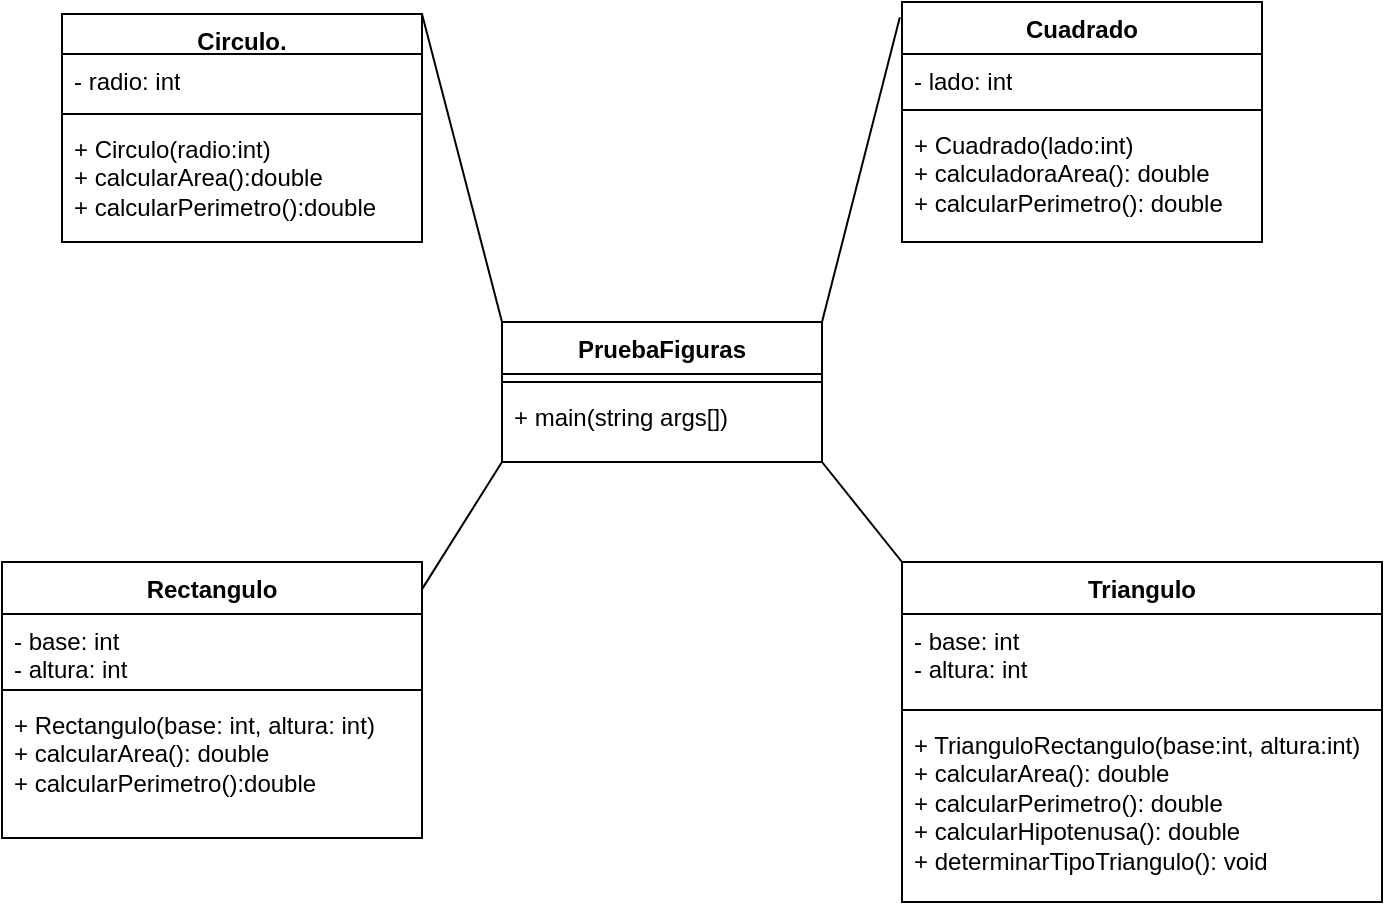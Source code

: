 <mxfile version="21.7.2" type="google">
  <diagram name="Página-1" id="yLvY_uAZ0GBhoQeJbbWB">
    <mxGraphModel grid="1" page="1" gridSize="10" guides="1" tooltips="1" connect="1" arrows="1" fold="1" pageScale="1" pageWidth="827" pageHeight="1169" math="0" shadow="0">
      <root>
        <mxCell id="0" />
        <mxCell id="1" parent="0" />
        <mxCell id="RD1r2pHvSdZ2tLBXxeYa-1" value="Circulo." style="swimlane;fontStyle=1;align=center;verticalAlign=top;childLayout=stackLayout;horizontal=1;startSize=20;horizontalStack=0;resizeParent=1;resizeParentMax=0;resizeLast=0;collapsible=1;marginBottom=0;whiteSpace=wrap;html=1;" vertex="1" parent="1">
          <mxGeometry x="100" y="166" width="180" height="114" as="geometry">
            <mxRectangle x="50" y="220" width="90" height="30" as="alternateBounds" />
          </mxGeometry>
        </mxCell>
        <mxCell id="RD1r2pHvSdZ2tLBXxeYa-2" value="- radio: int" style="text;strokeColor=none;fillColor=none;align=left;verticalAlign=top;spacingLeft=4;spacingRight=4;overflow=hidden;rotatable=0;points=[[0,0.5],[1,0.5]];portConstraint=eastwest;whiteSpace=wrap;html=1;" vertex="1" parent="RD1r2pHvSdZ2tLBXxeYa-1">
          <mxGeometry y="20" width="180" height="26" as="geometry" />
        </mxCell>
        <mxCell id="RD1r2pHvSdZ2tLBXxeYa-3" value="" style="line;strokeWidth=1;fillColor=none;align=left;verticalAlign=middle;spacingTop=-1;spacingLeft=3;spacingRight=3;rotatable=0;labelPosition=right;points=[];portConstraint=eastwest;strokeColor=inherit;" vertex="1" parent="RD1r2pHvSdZ2tLBXxeYa-1">
          <mxGeometry y="46" width="180" height="8" as="geometry" />
        </mxCell>
        <mxCell id="RD1r2pHvSdZ2tLBXxeYa-4" value="+ Circulo(radio:int)&lt;br&gt;+ calcularArea():double&lt;br&gt;+ calcularPerimetro():double" style="text;strokeColor=none;fillColor=none;align=left;verticalAlign=top;spacingLeft=4;spacingRight=4;overflow=hidden;rotatable=0;points=[[0,0.5],[1,0.5]];portConstraint=eastwest;whiteSpace=wrap;html=1;" vertex="1" parent="RD1r2pHvSdZ2tLBXxeYa-1">
          <mxGeometry y="54" width="180" height="60" as="geometry" />
        </mxCell>
        <mxCell id="RD1r2pHvSdZ2tLBXxeYa-15" value="Rectangulo" style="swimlane;fontStyle=1;align=center;verticalAlign=top;childLayout=stackLayout;horizontal=1;startSize=26;horizontalStack=0;resizeParent=1;resizeParentMax=0;resizeLast=0;collapsible=1;marginBottom=0;whiteSpace=wrap;html=1;" vertex="1" parent="1">
          <mxGeometry x="70" y="440" width="210" height="138" as="geometry" />
        </mxCell>
        <mxCell id="RD1r2pHvSdZ2tLBXxeYa-16" value="- base: int&lt;br&gt;- altura: int&#x9;&lt;span style=&quot;border-color: var(--border-color);&quot;&gt;&lt;span style=&quot;white-space: pre;&quot;&gt;&amp;nbsp;&amp;nbsp;&amp;nbsp;&amp;nbsp;&lt;/span&gt;&lt;/span&gt;&lt;br&gt;&lt;span style=&quot;border-color: var(--border-color);&quot;&gt;&lt;span style=&quot;&quot;&gt;&amp;nbsp;&amp;nbsp;&amp;nbsp;&amp;nbsp;&lt;/span&gt;&lt;/span&gt;" style="text;strokeColor=none;fillColor=none;align=left;verticalAlign=top;spacingLeft=4;spacingRight=4;overflow=hidden;rotatable=0;points=[[0,0.5],[1,0.5]];portConstraint=eastwest;whiteSpace=wrap;html=1;" vertex="1" parent="RD1r2pHvSdZ2tLBXxeYa-15">
          <mxGeometry y="26" width="210" height="34" as="geometry" />
        </mxCell>
        <mxCell id="RD1r2pHvSdZ2tLBXxeYa-17" value="" style="line;strokeWidth=1;fillColor=none;align=left;verticalAlign=middle;spacingTop=-1;spacingLeft=3;spacingRight=3;rotatable=0;labelPosition=right;points=[];portConstraint=eastwest;strokeColor=inherit;" vertex="1" parent="RD1r2pHvSdZ2tLBXxeYa-15">
          <mxGeometry y="60" width="210" height="8" as="geometry" />
        </mxCell>
        <mxCell id="RD1r2pHvSdZ2tLBXxeYa-18" value="+ Rectangulo(base: int, altura: int)&lt;br&gt;+ calcularArea(): double&lt;br&gt;+ calcularPerimetro():double" style="text;strokeColor=none;fillColor=none;align=left;verticalAlign=top;spacingLeft=4;spacingRight=4;overflow=hidden;rotatable=0;points=[[0,0.5],[1,0.5]];portConstraint=eastwest;whiteSpace=wrap;html=1;" vertex="1" parent="RD1r2pHvSdZ2tLBXxeYa-15">
          <mxGeometry y="68" width="210" height="70" as="geometry" />
        </mxCell>
        <mxCell id="RD1r2pHvSdZ2tLBXxeYa-19" value="Cuadrado" style="swimlane;fontStyle=1;align=center;verticalAlign=top;childLayout=stackLayout;horizontal=1;startSize=26;horizontalStack=0;resizeParent=1;resizeParentMax=0;resizeLast=0;collapsible=1;marginBottom=0;whiteSpace=wrap;html=1;" vertex="1" parent="1">
          <mxGeometry x="520" y="160" width="180" height="120" as="geometry" />
        </mxCell>
        <mxCell id="RD1r2pHvSdZ2tLBXxeYa-20" value="- lado: int" style="text;strokeColor=none;fillColor=none;align=left;verticalAlign=top;spacingLeft=4;spacingRight=4;overflow=hidden;rotatable=0;points=[[0,0.5],[1,0.5]];portConstraint=eastwest;whiteSpace=wrap;html=1;" vertex="1" parent="RD1r2pHvSdZ2tLBXxeYa-19">
          <mxGeometry y="26" width="180" height="24" as="geometry" />
        </mxCell>
        <mxCell id="RD1r2pHvSdZ2tLBXxeYa-21" value="" style="line;strokeWidth=1;fillColor=none;align=left;verticalAlign=middle;spacingTop=-1;spacingLeft=3;spacingRight=3;rotatable=0;labelPosition=right;points=[];portConstraint=eastwest;strokeColor=inherit;" vertex="1" parent="RD1r2pHvSdZ2tLBXxeYa-19">
          <mxGeometry y="50" width="180" height="8" as="geometry" />
        </mxCell>
        <mxCell id="RD1r2pHvSdZ2tLBXxeYa-22" value="+ Cuadrado(lado:int)&lt;br&gt;+ calculadoraArea(): double&lt;br&gt;+ calcularPerimetro(): double" style="text;strokeColor=none;fillColor=none;align=left;verticalAlign=top;spacingLeft=4;spacingRight=4;overflow=hidden;rotatable=0;points=[[0,0.5],[1,0.5]];portConstraint=eastwest;whiteSpace=wrap;html=1;" vertex="1" parent="RD1r2pHvSdZ2tLBXxeYa-19">
          <mxGeometry y="58" width="180" height="62" as="geometry" />
        </mxCell>
        <mxCell id="RD1r2pHvSdZ2tLBXxeYa-23" value="Triangulo" style="swimlane;fontStyle=1;align=center;verticalAlign=top;childLayout=stackLayout;horizontal=1;startSize=26;horizontalStack=0;resizeParent=1;resizeParentMax=0;resizeLast=0;collapsible=1;marginBottom=0;whiteSpace=wrap;html=1;" vertex="1" parent="1">
          <mxGeometry x="520" y="440" width="240" height="170" as="geometry" />
        </mxCell>
        <mxCell id="RD1r2pHvSdZ2tLBXxeYa-24" value="- base: int&lt;br&gt;- altura: int&lt;span style=&quot;white-space: pre;&quot;&gt;&#x9;&lt;/span&gt;&lt;span style=&quot;white-space: pre;&quot;&gt;&#x9;&lt;/span&gt;&lt;span style=&quot;white-space: pre;&quot;&gt;&#x9;&lt;/span&gt;" style="text;strokeColor=none;fillColor=none;align=left;verticalAlign=top;spacingLeft=4;spacingRight=4;overflow=hidden;rotatable=0;points=[[0,0.5],[1,0.5]];portConstraint=eastwest;whiteSpace=wrap;html=1;" vertex="1" parent="RD1r2pHvSdZ2tLBXxeYa-23">
          <mxGeometry y="26" width="240" height="44" as="geometry" />
        </mxCell>
        <mxCell id="RD1r2pHvSdZ2tLBXxeYa-25" value="" style="line;strokeWidth=1;fillColor=none;align=left;verticalAlign=middle;spacingTop=-1;spacingLeft=3;spacingRight=3;rotatable=0;labelPosition=right;points=[];portConstraint=eastwest;strokeColor=inherit;" vertex="1" parent="RD1r2pHvSdZ2tLBXxeYa-23">
          <mxGeometry y="70" width="240" height="8" as="geometry" />
        </mxCell>
        <mxCell id="RD1r2pHvSdZ2tLBXxeYa-26" value="+ TrianguloRectangulo(base:int, altura:int)&lt;br&gt;+ calcularArea(): double&lt;br&gt;+ calcularPerimetro(): double&lt;br&gt;+ calcularHipotenusa(): double&lt;br&gt;+ determinarTipoTriangulo(): void" style="text;strokeColor=none;fillColor=none;align=left;verticalAlign=top;spacingLeft=4;spacingRight=4;overflow=hidden;rotatable=0;points=[[0,0.5],[1,0.5]];portConstraint=eastwest;whiteSpace=wrap;html=1;" vertex="1" parent="RD1r2pHvSdZ2tLBXxeYa-23">
          <mxGeometry y="78" width="240" height="92" as="geometry" />
        </mxCell>
        <mxCell id="RD1r2pHvSdZ2tLBXxeYa-27" value="PruebaFiguras" style="swimlane;fontStyle=1;align=center;verticalAlign=top;childLayout=stackLayout;horizontal=1;startSize=26;horizontalStack=0;resizeParent=1;resizeParentMax=0;resizeLast=0;collapsible=1;marginBottom=0;whiteSpace=wrap;html=1;" vertex="1" parent="1">
          <mxGeometry x="320" y="320" width="160" height="70" as="geometry" />
        </mxCell>
        <mxCell id="RD1r2pHvSdZ2tLBXxeYa-29" value="" style="line;strokeWidth=1;fillColor=none;align=left;verticalAlign=middle;spacingTop=-1;spacingLeft=3;spacingRight=3;rotatable=0;labelPosition=right;points=[];portConstraint=eastwest;strokeColor=inherit;" vertex="1" parent="RD1r2pHvSdZ2tLBXxeYa-27">
          <mxGeometry y="26" width="160" height="8" as="geometry" />
        </mxCell>
        <mxCell id="RD1r2pHvSdZ2tLBXxeYa-30" value="+ main(string args[])" style="text;strokeColor=none;fillColor=none;align=left;verticalAlign=top;spacingLeft=4;spacingRight=4;overflow=hidden;rotatable=0;points=[[0,0.5],[1,0.5]];portConstraint=eastwest;whiteSpace=wrap;html=1;" vertex="1" parent="RD1r2pHvSdZ2tLBXxeYa-27">
          <mxGeometry y="34" width="160" height="36" as="geometry" />
        </mxCell>
        <mxCell id="RD1r2pHvSdZ2tLBXxeYa-40" value="" style="endArrow=none;html=1;rounded=0;exitX=0.999;exitY=0.101;exitDx=0;exitDy=0;exitPerimeter=0;" edge="1" parent="1" source="RD1r2pHvSdZ2tLBXxeYa-15">
          <mxGeometry width="50" height="50" relative="1" as="geometry">
            <mxPoint x="270" y="440" as="sourcePoint" />
            <mxPoint x="320" y="390" as="targetPoint" />
          </mxGeometry>
        </mxCell>
        <mxCell id="RD1r2pHvSdZ2tLBXxeYa-38" value="" style="endArrow=none;html=1;rounded=0;entryX=-0.006;entryY=0.064;entryDx=0;entryDy=0;entryPerimeter=0;" edge="1" parent="1" target="RD1r2pHvSdZ2tLBXxeYa-19">
          <mxGeometry width="50" height="50" relative="1" as="geometry">
            <mxPoint x="480" y="320" as="sourcePoint" />
            <mxPoint x="530" y="270" as="targetPoint" />
          </mxGeometry>
        </mxCell>
        <mxCell id="RD1r2pHvSdZ2tLBXxeYa-42" value="" style="endArrow=none;html=1;rounded=0;entryX=0;entryY=0;entryDx=0;entryDy=0;" edge="1" parent="1" target="RD1r2pHvSdZ2tLBXxeYa-23">
          <mxGeometry width="50" height="50" relative="1" as="geometry">
            <mxPoint x="480" y="390" as="sourcePoint" />
            <mxPoint x="530" y="340" as="targetPoint" />
          </mxGeometry>
        </mxCell>
        <mxCell id="RD1r2pHvSdZ2tLBXxeYa-46" value="" style="endArrow=none;html=1;rounded=0;entryX=1;entryY=0;entryDx=0;entryDy=0;" edge="1" parent="1" target="RD1r2pHvSdZ2tLBXxeYa-1">
          <mxGeometry width="50" height="50" relative="1" as="geometry">
            <mxPoint x="320" y="320" as="sourcePoint" />
            <mxPoint x="370" y="270" as="targetPoint" />
          </mxGeometry>
        </mxCell>
      </root>
    </mxGraphModel>
  </diagram>
</mxfile>
